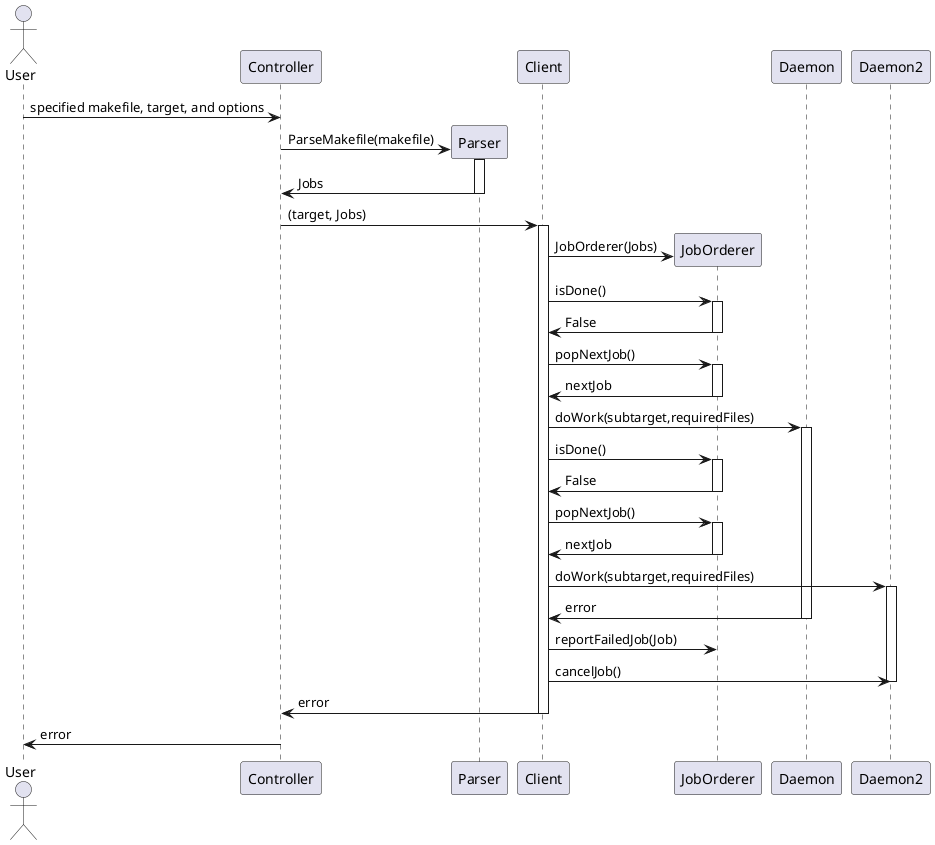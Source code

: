 @startuml
/'
This sequence diagram was created to show the course of action when there is an error
that the Daemon encounters when performing the job.
'/

actor User

User -> Controller: specified makefile, target, and options

Controller -> Parser **: ParseMakefile(makefile)
activate Parser
Parser -> Controller : Jobs
deactivate Parser
Controller -> Client : (target, Jobs)
activate Client
Client -> JobOrderer **: JobOrderer(Jobs)


Client -> JobOrderer : isDone()
activate JobOrderer
JobOrderer -> Client : False
deactivate JobOrderer

Client -> JobOrderer : popNextJob()
activate JobOrderer
JobOrderer -> Client : nextJob
deactivate JobOrderer

Client -> Daemon : doWork(subtarget,requiredFiles)
activate Daemon 


Client -> JobOrderer : isDone()
activate JobOrderer
JobOrderer -> Client : False
deactivate JobOrderer


Client -> JobOrderer : popNextJob()
activate JobOrderer
JobOrderer -> Client : nextJob
deactivate JobOrderer

Client -> Daemon2 : doWork(subtarget,requiredFiles)
activate Daemon2

Daemon -> Client : error
deactivate Daemon
Client -> JobOrderer : reportFailedJob(Job)

Client -> Daemon2: cancelJob()
deactivate Daemon2


Client -> Controller : error
deactivate Client
Controller -> User: error
@enduml
